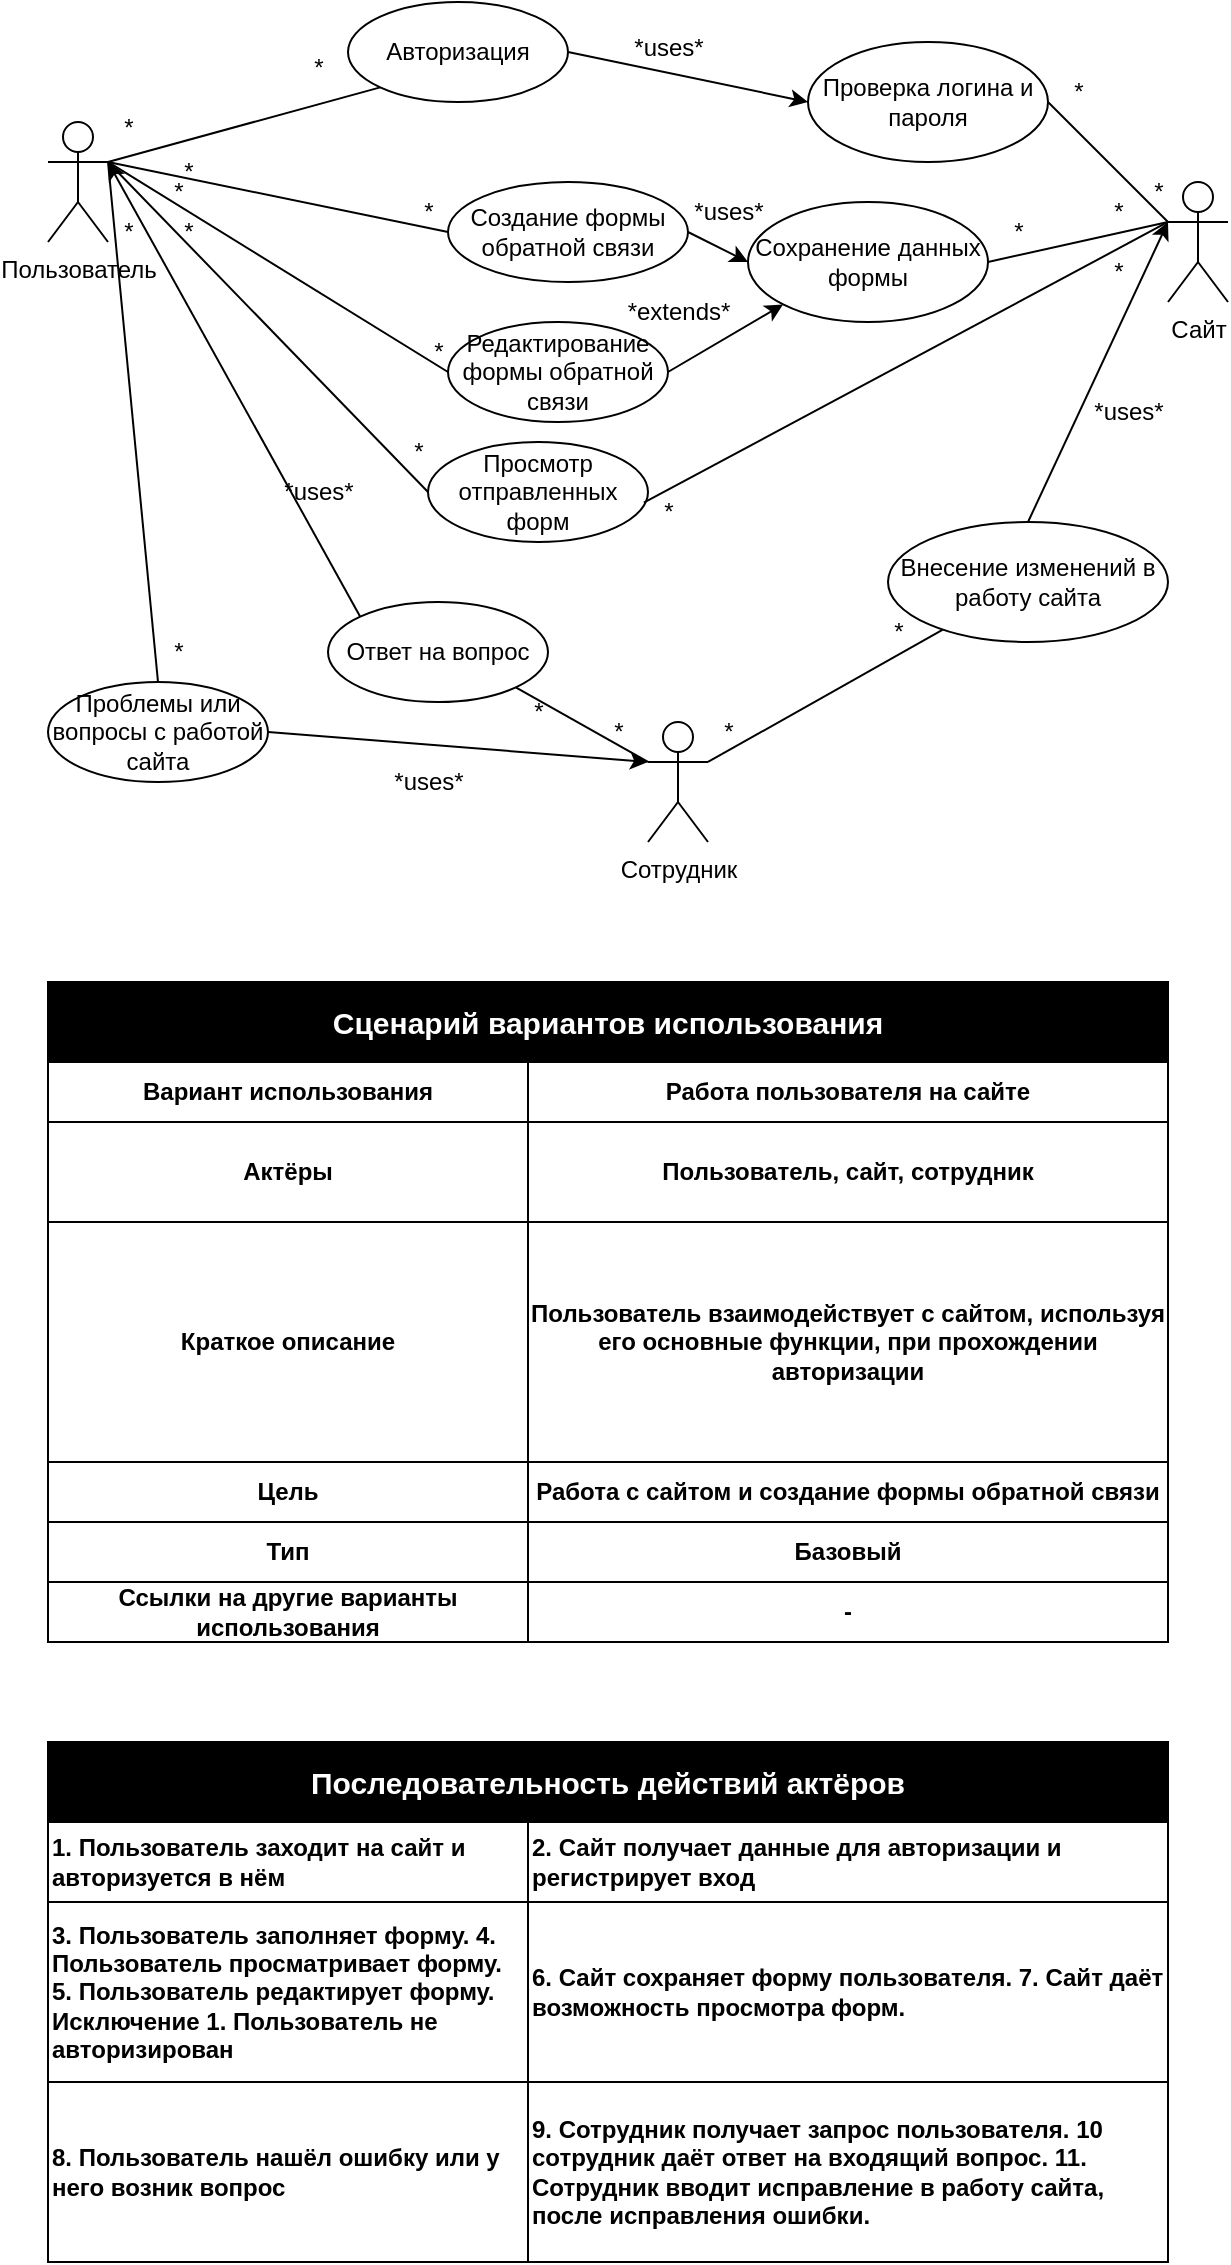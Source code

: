 <mxfile version="24.2.7" type="device">
  <diagram name="Страница — 1" id="qrabgDIQJSfKIPVOeTT3">
    <mxGraphModel dx="1647" dy="848" grid="1" gridSize="10" guides="1" tooltips="1" connect="1" arrows="1" fold="1" page="1" pageScale="1" pageWidth="827" pageHeight="1169" math="0" shadow="0">
      <root>
        <mxCell id="0" />
        <mxCell id="1" parent="0" />
        <mxCell id="lpF8U9KdTh0WCN1Ip5LB-14" style="edgeStyle=none;rounded=0;orthogonalLoop=1;jettySize=auto;html=1;exitX=1;exitY=0.333;exitDx=0;exitDy=0;exitPerimeter=0;entryX=0;entryY=1;entryDx=0;entryDy=0;endArrow=none;endFill=0;" parent="1" source="lpF8U9KdTh0WCN1Ip5LB-1" target="lpF8U9KdTh0WCN1Ip5LB-3" edge="1">
          <mxGeometry relative="1" as="geometry" />
        </mxCell>
        <mxCell id="lpF8U9KdTh0WCN1Ip5LB-21" style="edgeStyle=none;rounded=0;orthogonalLoop=1;jettySize=auto;html=1;exitX=1;exitY=0.333;exitDx=0;exitDy=0;exitPerimeter=0;entryX=0;entryY=0.5;entryDx=0;entryDy=0;endArrow=none;endFill=0;" parent="1" source="lpF8U9KdTh0WCN1Ip5LB-1" target="lpF8U9KdTh0WCN1Ip5LB-2" edge="1">
          <mxGeometry relative="1" as="geometry" />
        </mxCell>
        <mxCell id="lpF8U9KdTh0WCN1Ip5LB-22" style="edgeStyle=none;rounded=0;orthogonalLoop=1;jettySize=auto;html=1;exitX=1;exitY=0.333;exitDx=0;exitDy=0;exitPerimeter=0;entryX=0;entryY=0.5;entryDx=0;entryDy=0;endArrow=none;endFill=0;" parent="1" source="lpF8U9KdTh0WCN1Ip5LB-1" target="lpF8U9KdTh0WCN1Ip5LB-5" edge="1">
          <mxGeometry relative="1" as="geometry" />
        </mxCell>
        <mxCell id="lpF8U9KdTh0WCN1Ip5LB-23" style="edgeStyle=none;rounded=0;orthogonalLoop=1;jettySize=auto;html=1;exitX=1;exitY=0.333;exitDx=0;exitDy=0;exitPerimeter=0;entryX=0.5;entryY=0;entryDx=0;entryDy=0;endArrow=none;endFill=0;" parent="1" source="lpF8U9KdTh0WCN1Ip5LB-1" target="lpF8U9KdTh0WCN1Ip5LB-10" edge="1">
          <mxGeometry relative="1" as="geometry" />
        </mxCell>
        <mxCell id="lpF8U9KdTh0WCN1Ip5LB-31" style="edgeStyle=none;rounded=0;orthogonalLoop=1;jettySize=auto;html=1;exitX=1;exitY=0.333;exitDx=0;exitDy=0;exitPerimeter=0;entryX=0;entryY=0.5;entryDx=0;entryDy=0;endArrow=none;endFill=0;" parent="1" source="lpF8U9KdTh0WCN1Ip5LB-1" target="lpF8U9KdTh0WCN1Ip5LB-30" edge="1">
          <mxGeometry relative="1" as="geometry" />
        </mxCell>
        <mxCell id="lpF8U9KdTh0WCN1Ip5LB-1" value="Пользователь" style="shape=umlActor;verticalLabelPosition=bottom;verticalAlign=top;html=1;" parent="1" vertex="1">
          <mxGeometry x="70" y="120" width="30" height="60" as="geometry" />
        </mxCell>
        <mxCell id="lpF8U9KdTh0WCN1Ip5LB-20" style="edgeStyle=none;rounded=0;orthogonalLoop=1;jettySize=auto;html=1;exitX=1;exitY=0.5;exitDx=0;exitDy=0;entryX=0;entryY=0.5;entryDx=0;entryDy=0;" parent="1" source="lpF8U9KdTh0WCN1Ip5LB-2" target="lpF8U9KdTh0WCN1Ip5LB-8" edge="1">
          <mxGeometry relative="1" as="geometry" />
        </mxCell>
        <mxCell id="lpF8U9KdTh0WCN1Ip5LB-2" value="Создание формы обратной связи" style="ellipse;whiteSpace=wrap;html=1;" parent="1" vertex="1">
          <mxGeometry x="270" y="150" width="120" height="50" as="geometry" />
        </mxCell>
        <mxCell id="lpF8U9KdTh0WCN1Ip5LB-15" style="edgeStyle=none;rounded=0;orthogonalLoop=1;jettySize=auto;html=1;exitX=1;exitY=0.5;exitDx=0;exitDy=0;entryX=0;entryY=0.5;entryDx=0;entryDy=0;" parent="1" source="lpF8U9KdTh0WCN1Ip5LB-3" target="lpF8U9KdTh0WCN1Ip5LB-7" edge="1">
          <mxGeometry relative="1" as="geometry" />
        </mxCell>
        <mxCell id="lpF8U9KdTh0WCN1Ip5LB-3" value="Авторизация" style="ellipse;whiteSpace=wrap;html=1;" parent="1" vertex="1">
          <mxGeometry x="220" y="60" width="110" height="50" as="geometry" />
        </mxCell>
        <mxCell id="lpF8U9KdTh0WCN1Ip5LB-29" style="edgeStyle=none;rounded=0;orthogonalLoop=1;jettySize=auto;html=1;exitX=1;exitY=0.5;exitDx=0;exitDy=0;entryX=0;entryY=1;entryDx=0;entryDy=0;" parent="1" source="lpF8U9KdTh0WCN1Ip5LB-5" target="lpF8U9KdTh0WCN1Ip5LB-8" edge="1">
          <mxGeometry relative="1" as="geometry" />
        </mxCell>
        <mxCell id="lpF8U9KdTh0WCN1Ip5LB-5" value="Редактирование формы обратной связи" style="ellipse;whiteSpace=wrap;html=1;" parent="1" vertex="1">
          <mxGeometry x="270" y="220" width="110" height="50" as="geometry" />
        </mxCell>
        <mxCell id="lpF8U9KdTh0WCN1Ip5LB-16" style="edgeStyle=none;rounded=0;orthogonalLoop=1;jettySize=auto;html=1;exitX=0;exitY=0.333;exitDx=0;exitDy=0;exitPerimeter=0;entryX=1;entryY=0.5;entryDx=0;entryDy=0;endArrow=none;endFill=0;" parent="1" source="lpF8U9KdTh0WCN1Ip5LB-6" target="lpF8U9KdTh0WCN1Ip5LB-7" edge="1">
          <mxGeometry relative="1" as="geometry" />
        </mxCell>
        <mxCell id="lpF8U9KdTh0WCN1Ip5LB-19" style="edgeStyle=none;rounded=0;orthogonalLoop=1;jettySize=auto;html=1;exitX=0;exitY=0.333;exitDx=0;exitDy=0;exitPerimeter=0;entryX=1;entryY=0.5;entryDx=0;entryDy=0;endArrow=none;endFill=0;" parent="1" source="lpF8U9KdTh0WCN1Ip5LB-6" target="lpF8U9KdTh0WCN1Ip5LB-8" edge="1">
          <mxGeometry relative="1" as="geometry" />
        </mxCell>
        <mxCell id="lpF8U9KdTh0WCN1Ip5LB-6" value="Сайт" style="shape=umlActor;verticalLabelPosition=bottom;verticalAlign=top;html=1;" parent="1" vertex="1">
          <mxGeometry x="630" y="150" width="30" height="60" as="geometry" />
        </mxCell>
        <mxCell id="lpF8U9KdTh0WCN1Ip5LB-7" value="Проверка логина и пароля" style="ellipse;whiteSpace=wrap;html=1;" parent="1" vertex="1">
          <mxGeometry x="450" y="80" width="120" height="60" as="geometry" />
        </mxCell>
        <mxCell id="lpF8U9KdTh0WCN1Ip5LB-8" value="Сохранение данных формы" style="ellipse;whiteSpace=wrap;html=1;" parent="1" vertex="1">
          <mxGeometry x="420" y="160" width="120" height="60" as="geometry" />
        </mxCell>
        <mxCell id="lpF8U9KdTh0WCN1Ip5LB-18" style="edgeStyle=none;rounded=0;orthogonalLoop=1;jettySize=auto;html=1;exitX=1;exitY=0.333;exitDx=0;exitDy=0;exitPerimeter=0;endArrow=none;endFill=0;" parent="1" source="lpF8U9KdTh0WCN1Ip5LB-9" target="lpF8U9KdTh0WCN1Ip5LB-12" edge="1">
          <mxGeometry relative="1" as="geometry" />
        </mxCell>
        <mxCell id="lpF8U9KdTh0WCN1Ip5LB-9" value="Сотрудник" style="shape=umlActor;verticalLabelPosition=bottom;verticalAlign=top;html=1;" parent="1" vertex="1">
          <mxGeometry x="370" y="420" width="30" height="60" as="geometry" />
        </mxCell>
        <mxCell id="lpF8U9KdTh0WCN1Ip5LB-10" value="Проблемы или вопросы с работой сайта" style="ellipse;whiteSpace=wrap;html=1;" parent="1" vertex="1">
          <mxGeometry x="70" y="400" width="110" height="50" as="geometry" />
        </mxCell>
        <mxCell id="lpF8U9KdTh0WCN1Ip5LB-24" style="edgeStyle=none;rounded=0;orthogonalLoop=1;jettySize=auto;html=1;exitX=0;exitY=0;exitDx=0;exitDy=0;" parent="1" source="lpF8U9KdTh0WCN1Ip5LB-11" edge="1">
          <mxGeometry relative="1" as="geometry">
            <mxPoint x="100" y="140" as="targetPoint" />
          </mxGeometry>
        </mxCell>
        <mxCell id="lpF8U9KdTh0WCN1Ip5LB-11" value="Ответ на вопрос" style="ellipse;whiteSpace=wrap;html=1;" parent="1" vertex="1">
          <mxGeometry x="210" y="360" width="110" height="50" as="geometry" />
        </mxCell>
        <mxCell id="lpF8U9KdTh0WCN1Ip5LB-12" value="Внесение изменений в работу сайта" style="ellipse;whiteSpace=wrap;html=1;" parent="1" vertex="1">
          <mxGeometry x="490" y="320" width="140" height="60" as="geometry" />
        </mxCell>
        <mxCell id="lpF8U9KdTh0WCN1Ip5LB-17" style="edgeStyle=none;rounded=0;orthogonalLoop=1;jettySize=auto;html=1;exitX=0.5;exitY=0;exitDx=0;exitDy=0;entryX=0;entryY=0.333;entryDx=0;entryDy=0;entryPerimeter=0;" parent="1" source="lpF8U9KdTh0WCN1Ip5LB-12" target="lpF8U9KdTh0WCN1Ip5LB-6" edge="1">
          <mxGeometry relative="1" as="geometry" />
        </mxCell>
        <mxCell id="lpF8U9KdTh0WCN1Ip5LB-25" style="edgeStyle=none;rounded=0;orthogonalLoop=1;jettySize=auto;html=1;exitX=1;exitY=1;exitDx=0;exitDy=0;entryX=0;entryY=0.333;entryDx=0;entryDy=0;entryPerimeter=0;endArrow=none;endFill=0;" parent="1" source="lpF8U9KdTh0WCN1Ip5LB-11" target="lpF8U9KdTh0WCN1Ip5LB-9" edge="1">
          <mxGeometry relative="1" as="geometry" />
        </mxCell>
        <mxCell id="lpF8U9KdTh0WCN1Ip5LB-26" style="edgeStyle=none;rounded=0;orthogonalLoop=1;jettySize=auto;html=1;exitX=1;exitY=0.5;exitDx=0;exitDy=0;entryX=0;entryY=0.333;entryDx=0;entryDy=0;entryPerimeter=0;" parent="1" source="lpF8U9KdTh0WCN1Ip5LB-10" target="lpF8U9KdTh0WCN1Ip5LB-9" edge="1">
          <mxGeometry relative="1" as="geometry" />
        </mxCell>
        <mxCell id="lpF8U9KdTh0WCN1Ip5LB-27" value="*uses*" style="text;html=1;align=center;verticalAlign=middle;resizable=0;points=[];autosize=1;strokeColor=none;fillColor=none;" parent="1" vertex="1">
          <mxGeometry x="350" y="68" width="60" height="30" as="geometry" />
        </mxCell>
        <mxCell id="lpF8U9KdTh0WCN1Ip5LB-28" value="*uses*" style="text;html=1;align=center;verticalAlign=middle;resizable=0;points=[];autosize=1;strokeColor=none;fillColor=none;" parent="1" vertex="1">
          <mxGeometry x="380" y="150" width="60" height="30" as="geometry" />
        </mxCell>
        <mxCell id="lpF8U9KdTh0WCN1Ip5LB-30" value="Просмотр отправленных форм" style="ellipse;whiteSpace=wrap;html=1;" parent="1" vertex="1">
          <mxGeometry x="260" y="280" width="110" height="50" as="geometry" />
        </mxCell>
        <mxCell id="lpF8U9KdTh0WCN1Ip5LB-32" style="edgeStyle=none;rounded=0;orthogonalLoop=1;jettySize=auto;html=1;exitX=0;exitY=0.333;exitDx=0;exitDy=0;exitPerimeter=0;entryX=0.981;entryY=0.607;entryDx=0;entryDy=0;entryPerimeter=0;endArrow=none;endFill=0;" parent="1" source="lpF8U9KdTh0WCN1Ip5LB-6" target="lpF8U9KdTh0WCN1Ip5LB-30" edge="1">
          <mxGeometry relative="1" as="geometry" />
        </mxCell>
        <mxCell id="lpF8U9KdTh0WCN1Ip5LB-33" value="*extends*" style="text;html=1;align=center;verticalAlign=middle;resizable=0;points=[];autosize=1;strokeColor=none;fillColor=none;" parent="1" vertex="1">
          <mxGeometry x="350" y="200" width="70" height="30" as="geometry" />
        </mxCell>
        <mxCell id="lpF8U9KdTh0WCN1Ip5LB-34" value="*" style="text;html=1;align=center;verticalAlign=middle;resizable=0;points=[];autosize=1;strokeColor=none;fillColor=none;" parent="1" vertex="1">
          <mxGeometry x="95" y="108" width="30" height="30" as="geometry" />
        </mxCell>
        <mxCell id="lpF8U9KdTh0WCN1Ip5LB-35" value="*" style="text;html=1;align=center;verticalAlign=middle;resizable=0;points=[];autosize=1;strokeColor=none;fillColor=none;" parent="1" vertex="1">
          <mxGeometry x="190" y="78" width="30" height="30" as="geometry" />
        </mxCell>
        <mxCell id="lpF8U9KdTh0WCN1Ip5LB-36" value="*" style="text;html=1;align=center;verticalAlign=middle;resizable=0;points=[];autosize=1;strokeColor=none;fillColor=none;" parent="1" vertex="1">
          <mxGeometry x="570" y="90" width="30" height="30" as="geometry" />
        </mxCell>
        <mxCell id="lpF8U9KdTh0WCN1Ip5LB-37" value="*" style="text;html=1;align=center;verticalAlign=middle;resizable=0;points=[];autosize=1;strokeColor=none;fillColor=none;" parent="1" vertex="1">
          <mxGeometry x="610" y="140" width="30" height="30" as="geometry" />
        </mxCell>
        <mxCell id="lpF8U9KdTh0WCN1Ip5LB-38" value="*uses*" style="text;html=1;align=center;verticalAlign=middle;resizable=0;points=[];autosize=1;strokeColor=none;fillColor=none;" parent="1" vertex="1">
          <mxGeometry x="580" y="250" width="60" height="30" as="geometry" />
        </mxCell>
        <mxCell id="lpF8U9KdTh0WCN1Ip5LB-39" value="*uses*" style="text;html=1;align=center;verticalAlign=middle;resizable=0;points=[];autosize=1;strokeColor=none;fillColor=none;" parent="1" vertex="1">
          <mxGeometry x="230" y="435" width="60" height="30" as="geometry" />
        </mxCell>
        <mxCell id="lpF8U9KdTh0WCN1Ip5LB-40" value="*uses*" style="text;html=1;align=center;verticalAlign=middle;resizable=0;points=[];autosize=1;strokeColor=none;fillColor=none;" parent="1" vertex="1">
          <mxGeometry x="175" y="290" width="60" height="30" as="geometry" />
        </mxCell>
        <mxCell id="lpF8U9KdTh0WCN1Ip5LB-41" value="*" style="text;html=1;align=center;verticalAlign=middle;resizable=0;points=[];autosize=1;strokeColor=none;fillColor=none;" parent="1" vertex="1">
          <mxGeometry x="125" y="130" width="30" height="30" as="geometry" />
        </mxCell>
        <mxCell id="lpF8U9KdTh0WCN1Ip5LB-42" value="*" style="text;html=1;align=center;verticalAlign=middle;resizable=0;points=[];autosize=1;strokeColor=none;fillColor=none;" parent="1" vertex="1">
          <mxGeometry x="245" y="150" width="30" height="30" as="geometry" />
        </mxCell>
        <mxCell id="lpF8U9KdTh0WCN1Ip5LB-43" value="*" style="text;html=1;align=center;verticalAlign=middle;resizable=0;points=[];autosize=1;strokeColor=none;fillColor=none;" parent="1" vertex="1">
          <mxGeometry x="250" y="220" width="30" height="30" as="geometry" />
        </mxCell>
        <mxCell id="lpF8U9KdTh0WCN1Ip5LB-44" value="*" style="text;html=1;align=center;verticalAlign=middle;resizable=0;points=[];autosize=1;strokeColor=none;fillColor=none;" parent="1" vertex="1">
          <mxGeometry x="120" y="140" width="30" height="30" as="geometry" />
        </mxCell>
        <mxCell id="lpF8U9KdTh0WCN1Ip5LB-45" value="*" style="text;html=1;align=center;verticalAlign=middle;resizable=0;points=[];autosize=1;strokeColor=none;fillColor=none;" parent="1" vertex="1">
          <mxGeometry x="125" y="160" width="30" height="30" as="geometry" />
        </mxCell>
        <mxCell id="lpF8U9KdTh0WCN1Ip5LB-46" value="*" style="text;html=1;align=center;verticalAlign=middle;resizable=0;points=[];autosize=1;strokeColor=none;fillColor=none;" parent="1" vertex="1">
          <mxGeometry x="240" y="270" width="30" height="30" as="geometry" />
        </mxCell>
        <mxCell id="lpF8U9KdTh0WCN1Ip5LB-47" value="*" style="text;html=1;align=center;verticalAlign=middle;resizable=0;points=[];autosize=1;strokeColor=none;fillColor=none;" parent="1" vertex="1">
          <mxGeometry x="95" y="160" width="30" height="30" as="geometry" />
        </mxCell>
        <mxCell id="lpF8U9KdTh0WCN1Ip5LB-48" value="*" style="text;html=1;align=center;verticalAlign=middle;resizable=0;points=[];autosize=1;strokeColor=none;fillColor=none;" parent="1" vertex="1">
          <mxGeometry x="120" y="370" width="30" height="30" as="geometry" />
        </mxCell>
        <mxCell id="lpF8U9KdTh0WCN1Ip5LB-49" value="*" style="text;html=1;align=center;verticalAlign=middle;resizable=0;points=[];autosize=1;strokeColor=none;fillColor=none;" parent="1" vertex="1">
          <mxGeometry x="300" y="400" width="30" height="30" as="geometry" />
        </mxCell>
        <mxCell id="lpF8U9KdTh0WCN1Ip5LB-50" value="*" style="text;html=1;align=center;verticalAlign=middle;resizable=0;points=[];autosize=1;strokeColor=none;fillColor=none;" parent="1" vertex="1">
          <mxGeometry x="340" y="410" width="30" height="30" as="geometry" />
        </mxCell>
        <mxCell id="lpF8U9KdTh0WCN1Ip5LB-51" value="*" style="text;html=1;align=center;verticalAlign=middle;resizable=0;points=[];autosize=1;strokeColor=none;fillColor=none;" parent="1" vertex="1">
          <mxGeometry x="395" y="410" width="30" height="30" as="geometry" />
        </mxCell>
        <mxCell id="lpF8U9KdTh0WCN1Ip5LB-52" value="*" style="text;html=1;align=center;verticalAlign=middle;resizable=0;points=[];autosize=1;strokeColor=none;fillColor=none;" parent="1" vertex="1">
          <mxGeometry x="480" y="360" width="30" height="30" as="geometry" />
        </mxCell>
        <mxCell id="lpF8U9KdTh0WCN1Ip5LB-53" value="*" style="text;html=1;align=center;verticalAlign=middle;resizable=0;points=[];autosize=1;strokeColor=none;fillColor=none;" parent="1" vertex="1">
          <mxGeometry x="365" y="300" width="30" height="30" as="geometry" />
        </mxCell>
        <mxCell id="lpF8U9KdTh0WCN1Ip5LB-54" value="*" style="text;html=1;align=center;verticalAlign=middle;resizable=0;points=[];autosize=1;strokeColor=none;fillColor=none;" parent="1" vertex="1">
          <mxGeometry x="590" y="180" width="30" height="30" as="geometry" />
        </mxCell>
        <mxCell id="lpF8U9KdTh0WCN1Ip5LB-56" value="*" style="text;html=1;align=center;verticalAlign=middle;resizable=0;points=[];autosize=1;strokeColor=none;fillColor=none;" parent="1" vertex="1">
          <mxGeometry x="540" y="160" width="30" height="30" as="geometry" />
        </mxCell>
        <mxCell id="lpF8U9KdTh0WCN1Ip5LB-57" value="*" style="text;html=1;align=center;verticalAlign=middle;resizable=0;points=[];autosize=1;strokeColor=none;fillColor=none;" parent="1" vertex="1">
          <mxGeometry x="590" y="150" width="30" height="30" as="geometry" />
        </mxCell>
        <mxCell id="lpF8U9KdTh0WCN1Ip5LB-73" value="&lt;font style=&quot;font-size: 15px;&quot;&gt;Последовательность действий актёров&lt;/font&gt;" style="rounded=0;whiteSpace=wrap;html=1;fontStyle=1;fontColor=#FFFFFF;labelBackgroundColor=none;fillColor=#000000;" parent="1" vertex="1">
          <mxGeometry x="70" y="930" width="560" height="40" as="geometry" />
        </mxCell>
        <mxCell id="lpF8U9KdTh0WCN1Ip5LB-74" value="&lt;b&gt;1. Пользователь заходит на сайт и авторизуется&amp;nbsp;в нём&lt;/b&gt;" style="rounded=0;whiteSpace=wrap;html=1;align=left;" parent="1" vertex="1">
          <mxGeometry x="70" y="970" width="240" height="40" as="geometry" />
        </mxCell>
        <mxCell id="lpF8U9KdTh0WCN1Ip5LB-75" value="&lt;b&gt;2. Сайт получает данные для авторизации и регистрирует вход&lt;/b&gt;" style="rounded=0;whiteSpace=wrap;html=1;align=left;" parent="1" vertex="1">
          <mxGeometry x="310" y="970" width="320" height="40" as="geometry" />
        </mxCell>
        <mxCell id="lpF8U9KdTh0WCN1Ip5LB-87" value="" style="group" parent="1" vertex="1" connectable="0">
          <mxGeometry x="70" y="550" width="560" height="330" as="geometry" />
        </mxCell>
        <mxCell id="lpF8U9KdTh0WCN1Ip5LB-59" value="&lt;font style=&quot;font-size: 15px;&quot;&gt;Сценарий вариантов использования&lt;/font&gt;" style="rounded=0;whiteSpace=wrap;html=1;fontStyle=1;fontColor=#FFFFFF;labelBackgroundColor=none;fillColor=#000000;" parent="lpF8U9KdTh0WCN1Ip5LB-87" vertex="1">
          <mxGeometry width="560" height="40" as="geometry" />
        </mxCell>
        <mxCell id="lpF8U9KdTh0WCN1Ip5LB-60" value="&lt;b&gt;Вариант использования&lt;/b&gt;" style="rounded=0;whiteSpace=wrap;html=1;" parent="lpF8U9KdTh0WCN1Ip5LB-87" vertex="1">
          <mxGeometry y="40" width="240" height="30" as="geometry" />
        </mxCell>
        <mxCell id="lpF8U9KdTh0WCN1Ip5LB-61" value="&lt;b&gt;Работа пользователя на сайте&lt;/b&gt;" style="rounded=0;whiteSpace=wrap;html=1;" parent="lpF8U9KdTh0WCN1Ip5LB-87" vertex="1">
          <mxGeometry x="240" y="40" width="320" height="30" as="geometry" />
        </mxCell>
        <mxCell id="lpF8U9KdTh0WCN1Ip5LB-62" value="&lt;b&gt;Актёры&lt;/b&gt;" style="rounded=0;whiteSpace=wrap;html=1;" parent="lpF8U9KdTh0WCN1Ip5LB-87" vertex="1">
          <mxGeometry y="70" width="240" height="50" as="geometry" />
        </mxCell>
        <mxCell id="lpF8U9KdTh0WCN1Ip5LB-63" value="&lt;b&gt;Краткое описание&lt;/b&gt;" style="rounded=0;whiteSpace=wrap;html=1;" parent="lpF8U9KdTh0WCN1Ip5LB-87" vertex="1">
          <mxGeometry y="120" width="240" height="120" as="geometry" />
        </mxCell>
        <mxCell id="lpF8U9KdTh0WCN1Ip5LB-64" value="&lt;b&gt;Цель&lt;/b&gt;" style="rounded=0;whiteSpace=wrap;html=1;" parent="lpF8U9KdTh0WCN1Ip5LB-87" vertex="1">
          <mxGeometry y="240" width="240" height="30" as="geometry" />
        </mxCell>
        <mxCell id="lpF8U9KdTh0WCN1Ip5LB-65" value="&lt;b&gt;Тип&lt;/b&gt;" style="rounded=0;whiteSpace=wrap;html=1;" parent="lpF8U9KdTh0WCN1Ip5LB-87" vertex="1">
          <mxGeometry y="270" width="240" height="30" as="geometry" />
        </mxCell>
        <mxCell id="lpF8U9KdTh0WCN1Ip5LB-66" value="&lt;b&gt;Ссылки на другие варианты использования&lt;/b&gt;" style="rounded=0;whiteSpace=wrap;html=1;" parent="lpF8U9KdTh0WCN1Ip5LB-87" vertex="1">
          <mxGeometry y="300" width="240" height="30" as="geometry" />
        </mxCell>
        <mxCell id="lpF8U9KdTh0WCN1Ip5LB-68" value="" style="edgeStyle=none;rounded=0;orthogonalLoop=1;jettySize=auto;html=1;" parent="lpF8U9KdTh0WCN1Ip5LB-87" source="lpF8U9KdTh0WCN1Ip5LB-67" target="lpF8U9KdTh0WCN1Ip5LB-61" edge="1">
          <mxGeometry relative="1" as="geometry" />
        </mxCell>
        <mxCell id="lpF8U9KdTh0WCN1Ip5LB-67" value="&lt;b&gt;Пользователь, сайт, сотрудник&lt;/b&gt;" style="rounded=0;whiteSpace=wrap;html=1;" parent="lpF8U9KdTh0WCN1Ip5LB-87" vertex="1">
          <mxGeometry x="240" y="70" width="320" height="50" as="geometry" />
        </mxCell>
        <mxCell id="lpF8U9KdTh0WCN1Ip5LB-69" value="&lt;b&gt;Пользователь взаимодействует&amp;nbsp;с сайтом, используя его основные функции, при прохождении авторизации&lt;/b&gt;" style="rounded=0;whiteSpace=wrap;html=1;" parent="lpF8U9KdTh0WCN1Ip5LB-87" vertex="1">
          <mxGeometry x="240" y="120" width="320" height="120" as="geometry" />
        </mxCell>
        <mxCell id="lpF8U9KdTh0WCN1Ip5LB-70" value="&lt;b&gt;Работа с сайтом и создание формы обратной связи&lt;/b&gt;" style="rounded=0;whiteSpace=wrap;html=1;" parent="lpF8U9KdTh0WCN1Ip5LB-87" vertex="1">
          <mxGeometry x="240" y="240" width="320" height="30" as="geometry" />
        </mxCell>
        <mxCell id="lpF8U9KdTh0WCN1Ip5LB-71" value="&lt;b&gt;Базовый&lt;/b&gt;" style="rounded=0;whiteSpace=wrap;html=1;" parent="lpF8U9KdTh0WCN1Ip5LB-87" vertex="1">
          <mxGeometry x="240" y="270" width="320" height="30" as="geometry" />
        </mxCell>
        <mxCell id="lpF8U9KdTh0WCN1Ip5LB-72" value="&lt;b&gt;-&lt;/b&gt;" style="rounded=0;whiteSpace=wrap;html=1;" parent="lpF8U9KdTh0WCN1Ip5LB-87" vertex="1">
          <mxGeometry x="240" y="300" width="320" height="30" as="geometry" />
        </mxCell>
        <mxCell id="lpF8U9KdTh0WCN1Ip5LB-88" value="&lt;b&gt;3. Пользователь заполняет форму. 4. Пользователь просматривает форму. 5. Пользователь редактирует форму.&lt;/b&gt;&lt;br&gt;&lt;b&gt;Исключение 1. Пользователь&amp;nbsp;не авторизирован&lt;/b&gt;" style="rounded=0;whiteSpace=wrap;html=1;align=left;" parent="1" vertex="1">
          <mxGeometry x="70" y="1010" width="240" height="90" as="geometry" />
        </mxCell>
        <mxCell id="lpF8U9KdTh0WCN1Ip5LB-89" value="&lt;b&gt;6. Сайт сохраняет форму пользователя. 7. Сайт даёт возможность просмотра форм.&lt;/b&gt;" style="rounded=0;whiteSpace=wrap;html=1;align=left;" parent="1" vertex="1">
          <mxGeometry x="310" y="1010" width="320" height="90" as="geometry" />
        </mxCell>
        <mxCell id="lpF8U9KdTh0WCN1Ip5LB-90" value="&lt;b&gt;8. Пользователь&amp;nbsp;нашёл ошибку или у него возник вопрос&lt;/b&gt;" style="rounded=0;whiteSpace=wrap;html=1;align=left;" parent="1" vertex="1">
          <mxGeometry x="70" y="1100" width="240" height="90" as="geometry" />
        </mxCell>
        <mxCell id="lpF8U9KdTh0WCN1Ip5LB-91" value="&lt;b&gt;9. Сотрудник получает запрос пользователя. 10 сотрудник даёт ответ на входящий вопрос. 11. Сотрудник вводит исправление в работу сайта, после исправления ошибки.&lt;br&gt;&lt;/b&gt;" style="rounded=0;whiteSpace=wrap;html=1;align=left;" parent="1" vertex="1">
          <mxGeometry x="310" y="1100" width="320" height="90" as="geometry" />
        </mxCell>
      </root>
    </mxGraphModel>
  </diagram>
</mxfile>

